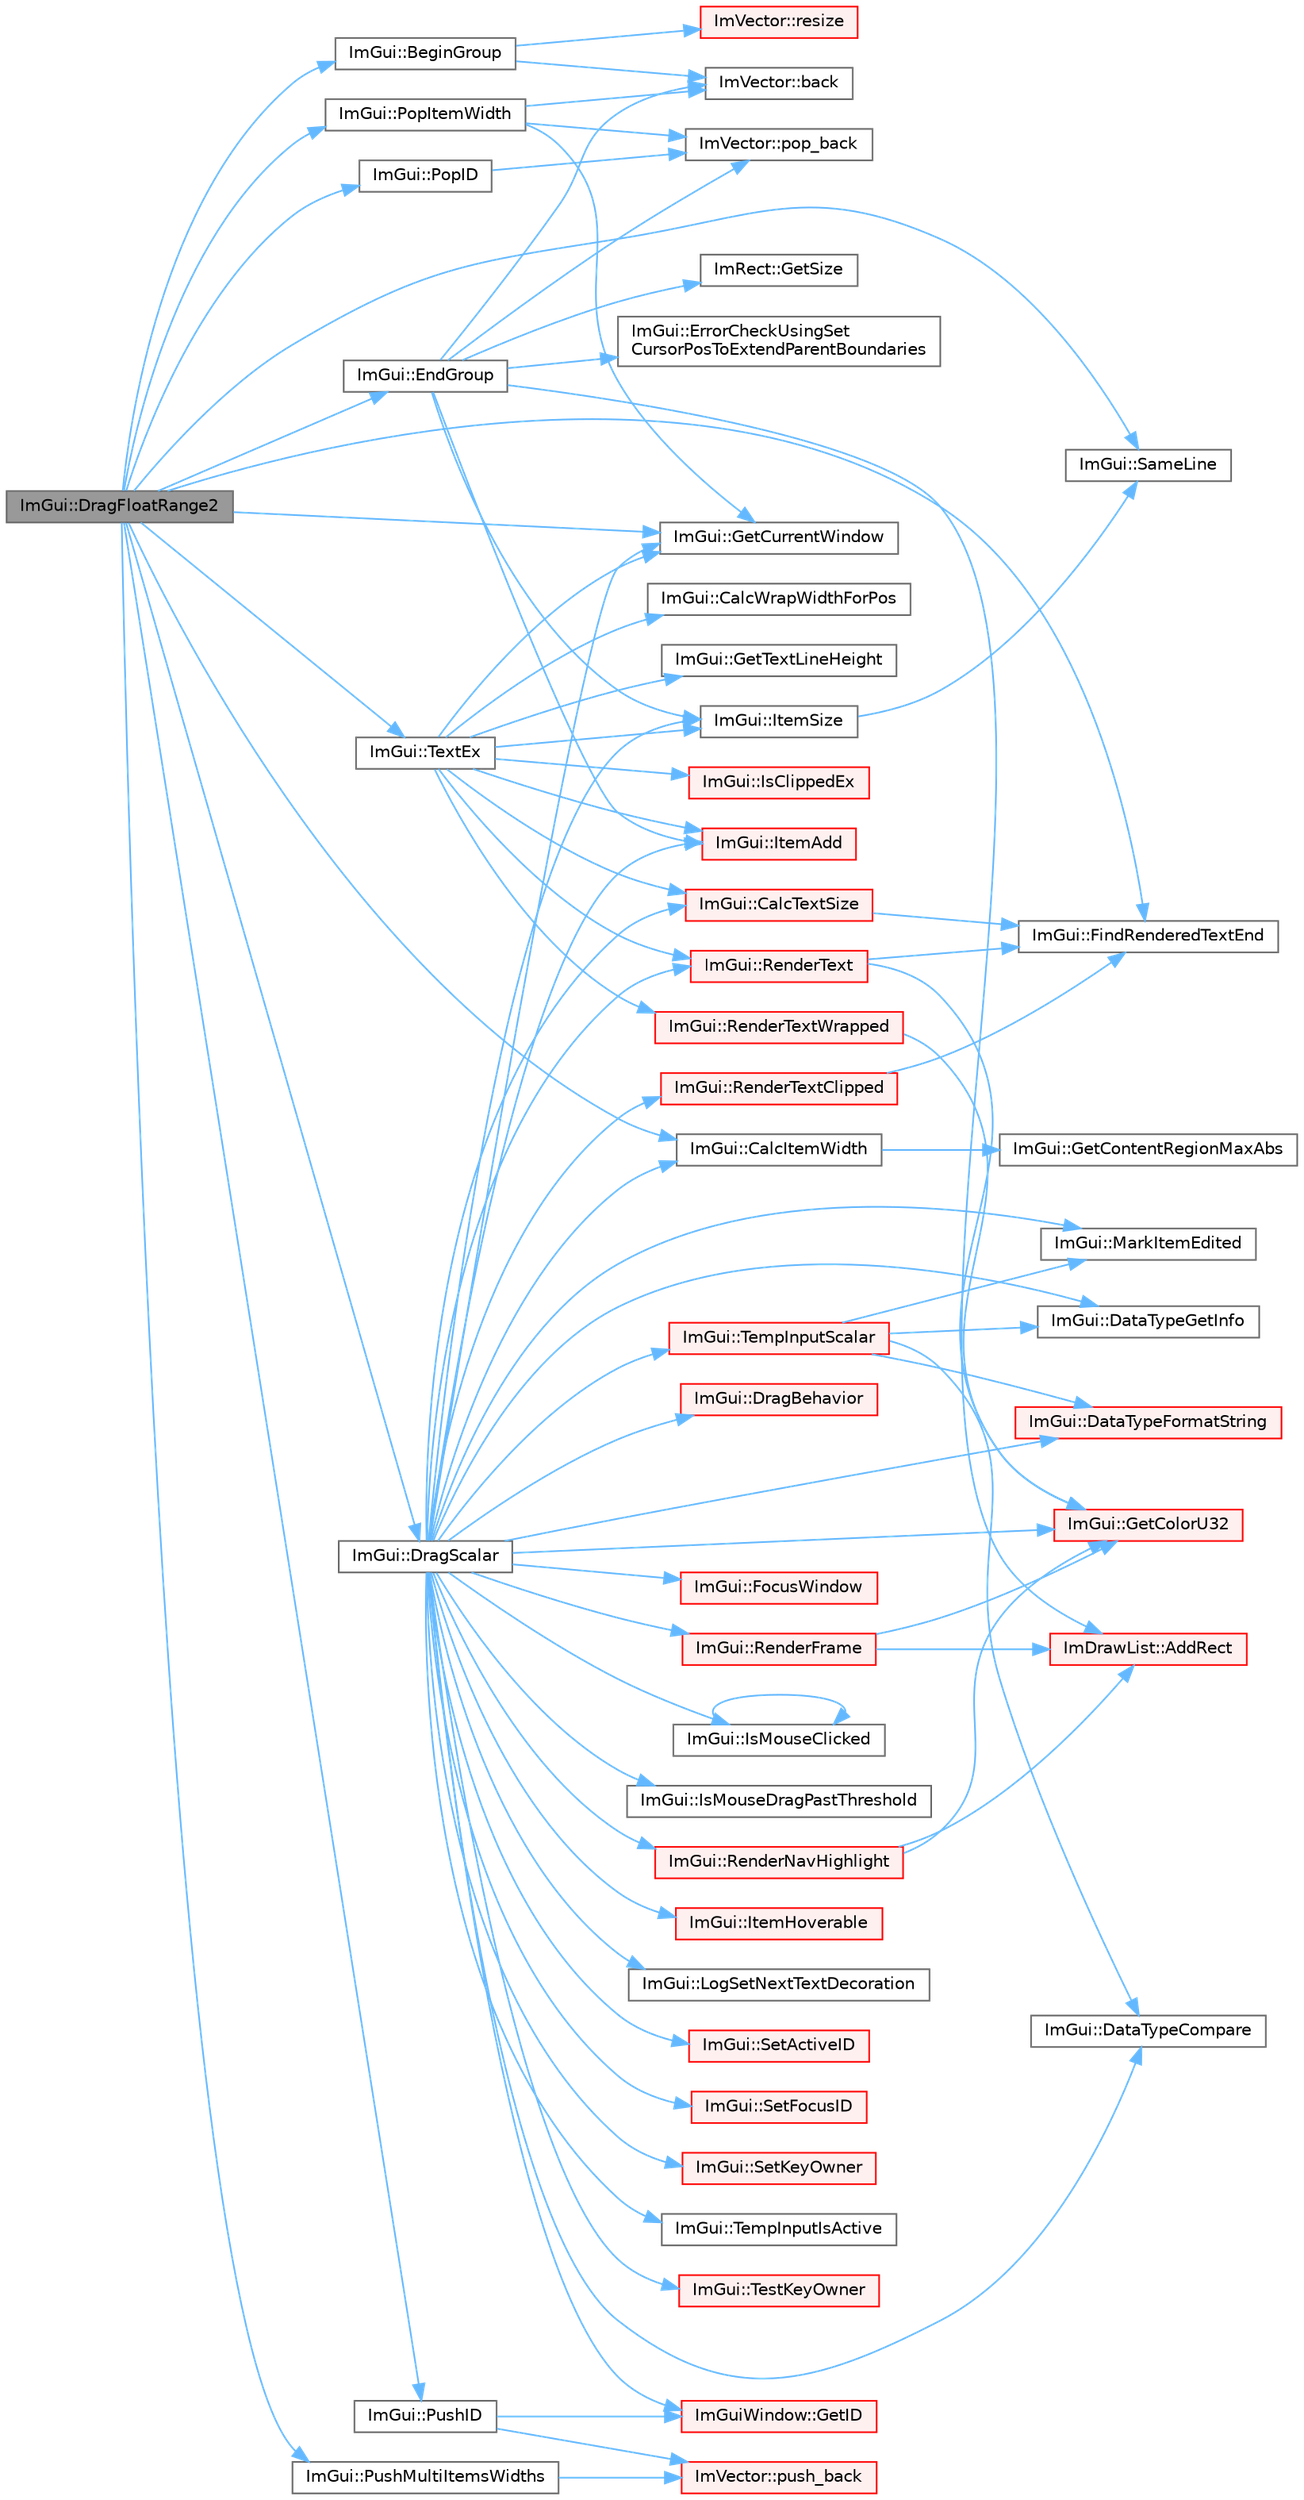 digraph "ImGui::DragFloatRange2"
{
 // LATEX_PDF_SIZE
  bgcolor="transparent";
  edge [fontname=Helvetica,fontsize=10,labelfontname=Helvetica,labelfontsize=10];
  node [fontname=Helvetica,fontsize=10,shape=box,height=0.2,width=0.4];
  rankdir="LR";
  Node1 [id="Node000001",label="ImGui::DragFloatRange2",height=0.2,width=0.4,color="gray40", fillcolor="grey60", style="filled", fontcolor="black",tooltip=" "];
  Node1 -> Node2 [id="edge1_Node000001_Node000002",color="steelblue1",style="solid",tooltip=" "];
  Node2 [id="Node000002",label="ImGui::BeginGroup",height=0.2,width=0.4,color="grey40", fillcolor="white", style="filled",URL="$namespace_im_gui.html#a42407e196b7ed2a8755bff28aae9805f",tooltip=" "];
  Node2 -> Node3 [id="edge2_Node000002_Node000003",color="steelblue1",style="solid",tooltip=" "];
  Node3 [id="Node000003",label="ImVector::back",height=0.2,width=0.4,color="grey40", fillcolor="white", style="filled",URL="$struct_im_vector.html#a2d80e87e81b1b01143c8d8be93e6fde1",tooltip=" "];
  Node2 -> Node4 [id="edge3_Node000002_Node000004",color="steelblue1",style="solid",tooltip=" "];
  Node4 [id="Node000004",label="ImVector::resize",height=0.2,width=0.4,color="red", fillcolor="#FFF0F0", style="filled",URL="$struct_im_vector.html#ac371dd62e56ae486b1a5038cf07eee56",tooltip=" "];
  Node1 -> Node7 [id="edge4_Node000001_Node000007",color="steelblue1",style="solid",tooltip=" "];
  Node7 [id="Node000007",label="ImGui::CalcItemWidth",height=0.2,width=0.4,color="grey40", fillcolor="white", style="filled",URL="$namespace_im_gui.html#ab3b3ba92ebd8bca4a552dd93321a1994",tooltip=" "];
  Node7 -> Node8 [id="edge5_Node000007_Node000008",color="steelblue1",style="solid",tooltip=" "];
  Node8 [id="Node000008",label="ImGui::GetContentRegionMaxAbs",height=0.2,width=0.4,color="grey40", fillcolor="white", style="filled",URL="$namespace_im_gui.html#adc4d9b0d735ffae1f1598c4df038024c",tooltip=" "];
  Node1 -> Node9 [id="edge6_Node000001_Node000009",color="steelblue1",style="solid",tooltip=" "];
  Node9 [id="Node000009",label="ImGui::DragScalar",height=0.2,width=0.4,color="grey40", fillcolor="white", style="filled",URL="$namespace_im_gui.html#a17d8926e8f44a6d00575b12081c51fe0",tooltip=" "];
  Node9 -> Node7 [id="edge7_Node000009_Node000007",color="steelblue1",style="solid",tooltip=" "];
  Node9 -> Node10 [id="edge8_Node000009_Node000010",color="steelblue1",style="solid",tooltip=" "];
  Node10 [id="Node000010",label="ImGui::CalcTextSize",height=0.2,width=0.4,color="red", fillcolor="#FFF0F0", style="filled",URL="$namespace_im_gui.html#a848b9db6cc4a186751c0ecebcaadc33b",tooltip=" "];
  Node10 -> Node14 [id="edge9_Node000010_Node000014",color="steelblue1",style="solid",tooltip=" "];
  Node14 [id="Node000014",label="ImGui::FindRenderedTextEnd",height=0.2,width=0.4,color="grey40", fillcolor="white", style="filled",URL="$namespace_im_gui.html#a7671e1dbc803a31b06081b52a771d83f",tooltip=" "];
  Node9 -> Node15 [id="edge10_Node000009_Node000015",color="steelblue1",style="solid",tooltip=" "];
  Node15 [id="Node000015",label="ImGui::DataTypeCompare",height=0.2,width=0.4,color="grey40", fillcolor="white", style="filled",URL="$namespace_im_gui.html#aa859c7a74393669eb8418a82b5b174e7",tooltip=" "];
  Node9 -> Node16 [id="edge11_Node000009_Node000016",color="steelblue1",style="solid",tooltip=" "];
  Node16 [id="Node000016",label="ImGui::DataTypeFormatString",height=0.2,width=0.4,color="red", fillcolor="#FFF0F0", style="filled",URL="$namespace_im_gui.html#a5fda8e22d0e4721940aefcb7232b1f82",tooltip=" "];
  Node9 -> Node18 [id="edge12_Node000009_Node000018",color="steelblue1",style="solid",tooltip=" "];
  Node18 [id="Node000018",label="ImGui::DataTypeGetInfo",height=0.2,width=0.4,color="grey40", fillcolor="white", style="filled",URL="$namespace_im_gui.html#a5b25ed1443e5a28d5a5725892e896578",tooltip=" "];
  Node9 -> Node19 [id="edge13_Node000009_Node000019",color="steelblue1",style="solid",tooltip=" "];
  Node19 [id="Node000019",label="ImGui::DragBehavior",height=0.2,width=0.4,color="red", fillcolor="#FFF0F0", style="filled",URL="$namespace_im_gui.html#a03fd8ebf820fd67eccfa0ee037df2d0c",tooltip=" "];
  Node9 -> Node24 [id="edge14_Node000009_Node000024",color="steelblue1",style="solid",tooltip=" "];
  Node24 [id="Node000024",label="ImGui::FocusWindow",height=0.2,width=0.4,color="red", fillcolor="#FFF0F0", style="filled",URL="$namespace_im_gui.html#a27aa6f2f3aa11778c6d023b1b223f262",tooltip=" "];
  Node9 -> Node39 [id="edge15_Node000009_Node000039",color="steelblue1",style="solid",tooltip=" "];
  Node39 [id="Node000039",label="ImGui::GetColorU32",height=0.2,width=0.4,color="red", fillcolor="#FFF0F0", style="filled",URL="$namespace_im_gui.html#a0de2d9bd347d9866511eb8d014e62556",tooltip=" "];
  Node9 -> Node41 [id="edge16_Node000009_Node000041",color="steelblue1",style="solid",tooltip=" "];
  Node41 [id="Node000041",label="ImGui::GetCurrentWindow",height=0.2,width=0.4,color="grey40", fillcolor="white", style="filled",URL="$namespace_im_gui.html#ac452417b5004ca16a814a72cff153526",tooltip=" "];
  Node9 -> Node42 [id="edge17_Node000009_Node000042",color="steelblue1",style="solid",tooltip=" "];
  Node42 [id="Node000042",label="ImGuiWindow::GetID",height=0.2,width=0.4,color="red", fillcolor="#FFF0F0", style="filled",URL="$struct_im_gui_window.html#a66400a63bc0b54d7d29e08d1b1b1a42b",tooltip=" "];
  Node9 -> Node45 [id="edge18_Node000009_Node000045",color="steelblue1",style="solid",tooltip=" "];
  Node45 [id="Node000045",label="ImGui::IsMouseClicked",height=0.2,width=0.4,color="grey40", fillcolor="white", style="filled",URL="$namespace_im_gui.html#a2d430db9485d0b3d86d51d5436225495",tooltip=" "];
  Node45 -> Node45 [id="edge19_Node000045_Node000045",color="steelblue1",style="solid",tooltip=" "];
  Node9 -> Node46 [id="edge20_Node000009_Node000046",color="steelblue1",style="solid",tooltip=" "];
  Node46 [id="Node000046",label="ImGui::IsMouseDragPastThreshold",height=0.2,width=0.4,color="grey40", fillcolor="white", style="filled",URL="$namespace_im_gui.html#ad1b3473eaad344022a022acfd45b0f5c",tooltip=" "];
  Node9 -> Node47 [id="edge21_Node000009_Node000047",color="steelblue1",style="solid",tooltip=" "];
  Node47 [id="Node000047",label="ImGui::ItemAdd",height=0.2,width=0.4,color="red", fillcolor="#FFF0F0", style="filled",URL="$namespace_im_gui.html#a5de8ecd4c80efdca1af7329a2a48121c",tooltip=" "];
  Node9 -> Node69 [id="edge22_Node000009_Node000069",color="steelblue1",style="solid",tooltip=" "];
  Node69 [id="Node000069",label="ImGui::ItemHoverable",height=0.2,width=0.4,color="red", fillcolor="#FFF0F0", style="filled",URL="$namespace_im_gui.html#a1d7304e335dbe35c4d97b67854111ed2",tooltip=" "];
  Node9 -> Node72 [id="edge23_Node000009_Node000072",color="steelblue1",style="solid",tooltip=" "];
  Node72 [id="Node000072",label="ImGui::ItemSize",height=0.2,width=0.4,color="grey40", fillcolor="white", style="filled",URL="$namespace_im_gui.html#aeeb1ec6ae6548173dbf813e7df538c48",tooltip=" "];
  Node72 -> Node73 [id="edge24_Node000072_Node000073",color="steelblue1",style="solid",tooltip=" "];
  Node73 [id="Node000073",label="ImGui::SameLine",height=0.2,width=0.4,color="grey40", fillcolor="white", style="filled",URL="$namespace_im_gui.html#a2991c91e94f3b77a0c3411f4f3aa348e",tooltip=" "];
  Node9 -> Node74 [id="edge25_Node000009_Node000074",color="steelblue1",style="solid",tooltip=" "];
  Node74 [id="Node000074",label="ImGui::LogSetNextTextDecoration",height=0.2,width=0.4,color="grey40", fillcolor="white", style="filled",URL="$namespace_im_gui.html#a66bc1e61bff5f2170bcd2d7d071eaa22",tooltip=" "];
  Node9 -> Node75 [id="edge26_Node000009_Node000075",color="steelblue1",style="solid",tooltip=" "];
  Node75 [id="Node000075",label="ImGui::MarkItemEdited",height=0.2,width=0.4,color="grey40", fillcolor="white", style="filled",URL="$namespace_im_gui.html#a83036681a36fbee2d35b5b57a1ef72e6",tooltip=" "];
  Node9 -> Node76 [id="edge27_Node000009_Node000076",color="steelblue1",style="solid",tooltip=" "];
  Node76 [id="Node000076",label="ImGui::RenderFrame",height=0.2,width=0.4,color="red", fillcolor="#FFF0F0", style="filled",URL="$namespace_im_gui.html#a621ba649568ede3939d4f10d83b86d04",tooltip=" "];
  Node76 -> Node56 [id="edge28_Node000076_Node000056",color="steelblue1",style="solid",tooltip=" "];
  Node56 [id="Node000056",label="ImDrawList::AddRect",height=0.2,width=0.4,color="red", fillcolor="#FFF0F0", style="filled",URL="$struct_im_draw_list.html#ad96f10a3e954fe0c5b7c96d4e205af7b",tooltip=" "];
  Node76 -> Node39 [id="edge29_Node000076_Node000039",color="steelblue1",style="solid",tooltip=" "];
  Node9 -> Node81 [id="edge30_Node000009_Node000081",color="steelblue1",style="solid",tooltip=" "];
  Node81 [id="Node000081",label="ImGui::RenderNavHighlight",height=0.2,width=0.4,color="red", fillcolor="#FFF0F0", style="filled",URL="$namespace_im_gui.html#add2e040b97eeb0857dc7d02876b07b72",tooltip=" "];
  Node81 -> Node56 [id="edge31_Node000081_Node000056",color="steelblue1",style="solid",tooltip=" "];
  Node81 -> Node39 [id="edge32_Node000081_Node000039",color="steelblue1",style="solid",tooltip=" "];
  Node9 -> Node86 [id="edge33_Node000009_Node000086",color="steelblue1",style="solid",tooltip=" "];
  Node86 [id="Node000086",label="ImGui::RenderText",height=0.2,width=0.4,color="red", fillcolor="#FFF0F0", style="filled",URL="$namespace_im_gui.html#a9971ce57f2a288ac3a12df886c5550d1",tooltip=" "];
  Node86 -> Node14 [id="edge34_Node000086_Node000014",color="steelblue1",style="solid",tooltip=" "];
  Node86 -> Node39 [id="edge35_Node000086_Node000039",color="steelblue1",style="solid",tooltip=" "];
  Node9 -> Node92 [id="edge36_Node000009_Node000092",color="steelblue1",style="solid",tooltip=" "];
  Node92 [id="Node000092",label="ImGui::RenderTextClipped",height=0.2,width=0.4,color="red", fillcolor="#FFF0F0", style="filled",URL="$namespace_im_gui.html#ab362eafae794c7364a6b96ea06f38eb9",tooltip=" "];
  Node92 -> Node14 [id="edge37_Node000092_Node000014",color="steelblue1",style="solid",tooltip=" "];
  Node9 -> Node21 [id="edge38_Node000009_Node000021",color="steelblue1",style="solid",tooltip=" "];
  Node21 [id="Node000021",label="ImGui::SetActiveID",height=0.2,width=0.4,color="red", fillcolor="#FFF0F0", style="filled",URL="$namespace_im_gui.html#a27b8ace13a8c421ee8405f0cbebe4ead",tooltip=" "];
  Node9 -> Node94 [id="edge39_Node000009_Node000094",color="steelblue1",style="solid",tooltip=" "];
  Node94 [id="Node000094",label="ImGui::SetFocusID",height=0.2,width=0.4,color="red", fillcolor="#FFF0F0", style="filled",URL="$namespace_im_gui.html#a8ad578d7141486ff12b59b0c251234e6",tooltip=" "];
  Node9 -> Node97 [id="edge40_Node000009_Node000097",color="steelblue1",style="solid",tooltip=" "];
  Node97 [id="Node000097",label="ImGui::SetKeyOwner",height=0.2,width=0.4,color="red", fillcolor="#FFF0F0", style="filled",URL="$namespace_im_gui.html#ac415798dd69ab045cda84dd14a52c3ea",tooltip=" "];
  Node9 -> Node102 [id="edge41_Node000009_Node000102",color="steelblue1",style="solid",tooltip=" "];
  Node102 [id="Node000102",label="ImGui::TempInputIsActive",height=0.2,width=0.4,color="grey40", fillcolor="white", style="filled",URL="$namespace_im_gui.html#a4e5c8dd9a681f3b8f8f36b07d84ae0e5",tooltip=" "];
  Node9 -> Node103 [id="edge42_Node000009_Node000103",color="steelblue1",style="solid",tooltip=" "];
  Node103 [id="Node000103",label="ImGui::TempInputScalar",height=0.2,width=0.4,color="red", fillcolor="#FFF0F0", style="filled",URL="$namespace_im_gui.html#a392fed3e7db2a75abf217bf84c6abce9",tooltip=" "];
  Node103 -> Node15 [id="edge43_Node000103_Node000015",color="steelblue1",style="solid",tooltip=" "];
  Node103 -> Node16 [id="edge44_Node000103_Node000016",color="steelblue1",style="solid",tooltip=" "];
  Node103 -> Node18 [id="edge45_Node000103_Node000018",color="steelblue1",style="solid",tooltip=" "];
  Node103 -> Node75 [id="edge46_Node000103_Node000075",color="steelblue1",style="solid",tooltip=" "];
  Node9 -> Node245 [id="edge47_Node000009_Node000245",color="steelblue1",style="solid",tooltip=" "];
  Node245 [id="Node000245",label="ImGui::TestKeyOwner",height=0.2,width=0.4,color="red", fillcolor="#FFF0F0", style="filled",URL="$namespace_im_gui.html#ad12c5be2f1c691e4e6656524248824fb",tooltip=" "];
  Node1 -> Node207 [id="edge48_Node000001_Node000207",color="steelblue1",style="solid",tooltip=" "];
  Node207 [id="Node000207",label="ImGui::EndGroup",height=0.2,width=0.4,color="grey40", fillcolor="white", style="filled",URL="$namespace_im_gui.html#a05fc97fc64f28a55486087f503d9a622",tooltip=" "];
  Node207 -> Node56 [id="edge49_Node000207_Node000056",color="steelblue1",style="solid",tooltip=" "];
  Node207 -> Node3 [id="edge50_Node000207_Node000003",color="steelblue1",style="solid",tooltip=" "];
  Node207 -> Node199 [id="edge51_Node000207_Node000199",color="steelblue1",style="solid",tooltip=" "];
  Node199 [id="Node000199",label="ImGui::ErrorCheckUsingSet\lCursorPosToExtendParentBoundaries",height=0.2,width=0.4,color="grey40", fillcolor="white", style="filled",URL="$namespace_im_gui.html#ad5832500c14abd9e76e376b82701385b",tooltip=" "];
  Node207 -> Node113 [id="edge52_Node000207_Node000113",color="steelblue1",style="solid",tooltip=" "];
  Node113 [id="Node000113",label="ImRect::GetSize",height=0.2,width=0.4,color="grey40", fillcolor="white", style="filled",URL="$struct_im_rect.html#ae459d9c50003058cfb34519a571aaf33",tooltip=" "];
  Node207 -> Node47 [id="edge53_Node000207_Node000047",color="steelblue1",style="solid",tooltip=" "];
  Node207 -> Node72 [id="edge54_Node000207_Node000072",color="steelblue1",style="solid",tooltip=" "];
  Node207 -> Node163 [id="edge55_Node000207_Node000163",color="steelblue1",style="solid",tooltip=" "];
  Node163 [id="Node000163",label="ImVector::pop_back",height=0.2,width=0.4,color="grey40", fillcolor="white", style="filled",URL="$struct_im_vector.html#a3db7ce62d3c429effdb893fbf7148c1c",tooltip=" "];
  Node1 -> Node14 [id="edge56_Node000001_Node000014",color="steelblue1",style="solid",tooltip=" "];
  Node1 -> Node41 [id="edge57_Node000001_Node000041",color="steelblue1",style="solid",tooltip=" "];
  Node1 -> Node185 [id="edge58_Node000001_Node000185",color="steelblue1",style="solid",tooltip=" "];
  Node185 [id="Node000185",label="ImGui::PopID",height=0.2,width=0.4,color="grey40", fillcolor="white", style="filled",URL="$namespace_im_gui.html#aba0b2d8f890a5d435ae43d0c4a2d4dd1",tooltip=" "];
  Node185 -> Node163 [id="edge59_Node000185_Node000163",color="steelblue1",style="solid",tooltip=" "];
  Node1 -> Node196 [id="edge60_Node000001_Node000196",color="steelblue1",style="solid",tooltip=" "];
  Node196 [id="Node000196",label="ImGui::PopItemWidth",height=0.2,width=0.4,color="grey40", fillcolor="white", style="filled",URL="$namespace_im_gui.html#ad29a3fc0cb5dfc7f9fc7224512ce90bf",tooltip=" "];
  Node196 -> Node3 [id="edge61_Node000196_Node000003",color="steelblue1",style="solid",tooltip=" "];
  Node196 -> Node41 [id="edge62_Node000196_Node000041",color="steelblue1",style="solid",tooltip=" "];
  Node196 -> Node163 [id="edge63_Node000196_Node000163",color="steelblue1",style="solid",tooltip=" "];
  Node1 -> Node186 [id="edge64_Node000001_Node000186",color="steelblue1",style="solid",tooltip=" "];
  Node186 [id="Node000186",label="ImGui::PushID",height=0.2,width=0.4,color="grey40", fillcolor="white", style="filled",URL="$namespace_im_gui.html#a27a8533605dc5b8cabf161bf7715bbde",tooltip=" "];
  Node186 -> Node42 [id="edge65_Node000186_Node000042",color="steelblue1",style="solid",tooltip=" "];
  Node186 -> Node37 [id="edge66_Node000186_Node000037",color="steelblue1",style="solid",tooltip=" "];
  Node37 [id="Node000037",label="ImVector::push_back",height=0.2,width=0.4,color="red", fillcolor="#FFF0F0", style="filled",URL="$struct_im_vector.html#aab5df48e0711a48bd12f3206e08c4108",tooltip=" "];
  Node1 -> Node246 [id="edge67_Node000001_Node000246",color="steelblue1",style="solid",tooltip=" "];
  Node246 [id="Node000246",label="ImGui::PushMultiItemsWidths",height=0.2,width=0.4,color="grey40", fillcolor="white", style="filled",URL="$namespace_im_gui.html#a6ec35a6af1a0bbe454d79c2c63b030cc",tooltip=" "];
  Node246 -> Node37 [id="edge68_Node000246_Node000037",color="steelblue1",style="solid",tooltip=" "];
  Node1 -> Node73 [id="edge69_Node000001_Node000073",color="steelblue1",style="solid",tooltip=" "];
  Node1 -> Node247 [id="edge70_Node000001_Node000247",color="steelblue1",style="solid",tooltip=" "];
  Node247 [id="Node000247",label="ImGui::TextEx",height=0.2,width=0.4,color="grey40", fillcolor="white", style="filled",URL="$namespace_im_gui.html#aae6420fec03511fd478d9108f31e6b5f",tooltip=" "];
  Node247 -> Node10 [id="edge71_Node000247_Node000010",color="steelblue1",style="solid",tooltip=" "];
  Node247 -> Node248 [id="edge72_Node000247_Node000248",color="steelblue1",style="solid",tooltip=" "];
  Node248 [id="Node000248",label="ImGui::CalcWrapWidthForPos",height=0.2,width=0.4,color="grey40", fillcolor="white", style="filled",URL="$namespace_im_gui.html#a66416151e58c34cd02973976de66e0e9",tooltip=" "];
  Node247 -> Node41 [id="edge73_Node000247_Node000041",color="steelblue1",style="solid",tooltip=" "];
  Node247 -> Node249 [id="edge74_Node000247_Node000249",color="steelblue1",style="solid",tooltip=" "];
  Node249 [id="Node000249",label="ImGui::GetTextLineHeight",height=0.2,width=0.4,color="grey40", fillcolor="white", style="filled",URL="$namespace_im_gui.html#aaba5637199d31ea23d4d143b30a44aff",tooltip=" "];
  Node247 -> Node250 [id="edge75_Node000247_Node000250",color="steelblue1",style="solid",tooltip=" "];
  Node250 [id="Node000250",label="ImGui::IsClippedEx",height=0.2,width=0.4,color="red", fillcolor="#FFF0F0", style="filled",URL="$namespace_im_gui.html#a7c21c85f5c95aa4ce6c2bd28bb980d44",tooltip=" "];
  Node247 -> Node47 [id="edge76_Node000247_Node000047",color="steelblue1",style="solid",tooltip=" "];
  Node247 -> Node72 [id="edge77_Node000247_Node000072",color="steelblue1",style="solid",tooltip=" "];
  Node247 -> Node86 [id="edge78_Node000247_Node000086",color="steelblue1",style="solid",tooltip=" "];
  Node247 -> Node251 [id="edge79_Node000247_Node000251",color="steelblue1",style="solid",tooltip=" "];
  Node251 [id="Node000251",label="ImGui::RenderTextWrapped",height=0.2,width=0.4,color="red", fillcolor="#FFF0F0", style="filled",URL="$namespace_im_gui.html#aa483b40f6899e1b289b4bf6c2673d1d2",tooltip=" "];
  Node251 -> Node39 [id="edge80_Node000251_Node000039",color="steelblue1",style="solid",tooltip=" "];
}
